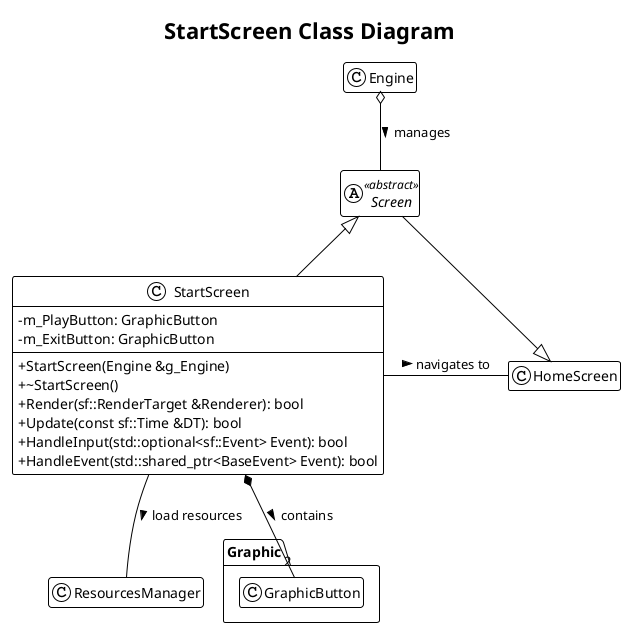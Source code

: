 @startuml
!theme plain
title StartScreen Class Diagram

' Settings for better readability
skinparam classAttributeIconSize 0
hide empty members

' --- Core & Parent Classes ---
class Engine
abstract class Screen <<abstract>>

' --- Game Specific Classes ---
package Graphic {
    class GraphicButton
}

' --- The StartScreen Class ---
class StartScreen {
    - m_PlayButton: GraphicButton
    - m_ExitButton: GraphicButton
    --
    + StartScreen(Engine &g_Engine)
    + ~StartScreen()
    + Render(sf::RenderTarget &Renderer): bool
    + Update(const sf::Time &DT): bool
    + HandleInput(std::optional<sf::Event> Event): bool
    + HandleEvent(std::shared_ptr<BaseEvent> Event): bool
}

' --- RELATIONSHIPS ---

' ==> Inheritance (Is-A relationship)
' StartScreen is a specific type of Screen.
Screen <|-- StartScreen

HomeScreen <|--u Screen

' ==> Composition (Owns-A relationship)
' A StartScreen is composed of two buttons. Their lifetimes are tied to the StartScreen.
StartScreen *-- "2" GraphicButton : contains >
StartScreen -- ResourcesManager : load resources >
StartScreen --r HomeScreen : navigates to >
' ==> Aggregation (Has-A relationship)
' The Engine manages the Screen, and the Screen holds a reference back to the Engine.
Engine o-- Screen : manages >


@enduml